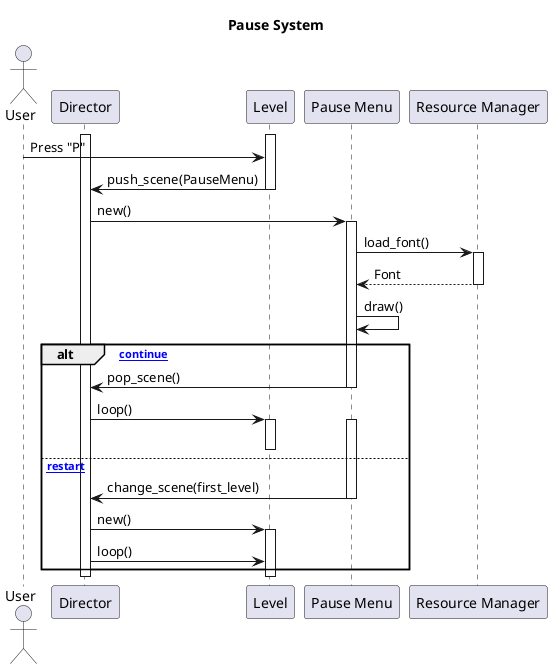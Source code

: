 @startuml Pause System Sequence Diagram

title Pause System 

actor User
participant Director 
participant Level 
participant PauseMenu as "Pause Menu"
participant ResourceManager as "Resource Manager"

activate Director
activate Level
User -> Level : Press "P"
Level -> Director : push_scene(PauseMenu)
deactivate Level
Director -> PauseMenu : new()
activate PauseMenu
PauseMenu -> ResourceManager : load_font()
activate ResourceManager
PauseMenu <-- ResourceManager : Font
deactivate ResourceManager
PauseMenu -> PauseMenu : draw()

alt [Press continue]
    PauseMenu -> Director : pop_scene()
    deactivate PauseMenu
    Director -> Level : loop()
    activate Level
    deactivate Level
    
else [Press restart]
    activate PauseMenu
    PauseMenu -> Director : change_scene(first_level)
    deactivate PauseMenu
    Director -> Level : new()
    activate Level
    Director -> Level : loop()
end

deactivate Level
deactivate Director
